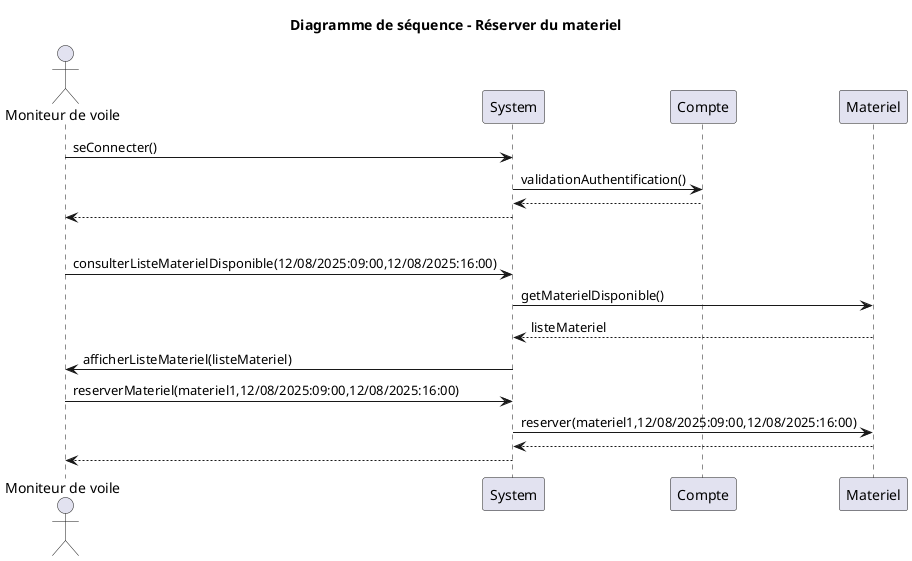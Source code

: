 @startuml
'https://plantuml.com/sequence-diagram

title : Diagramme de séquence - Réserver du materiel

actor "Moniteur de voile" as mono

'Connexion à un compte'
mono -> System : seConnecter()
System -> Compte : validationAuthentification()
return
System --> mono

'Séparation'
|||

'Le moniteur réserve du materiel'
mono -> System : consulterListeMaterielDisponible(12/08/2025:09:00,12/08/2025:16:00)
System -> Materiel : getMaterielDisponible()
return listeMateriel
System -> mono : afficherListeMateriel(listeMateriel)
mono -> System : reserverMateriel(materiel1,12/08/2025:09:00,12/08/2025:16:00)
System -> Materiel : reserver(materiel1,12/08/2025:09:00,12/08/2025:16:00)
return
System --> mono


@enduml